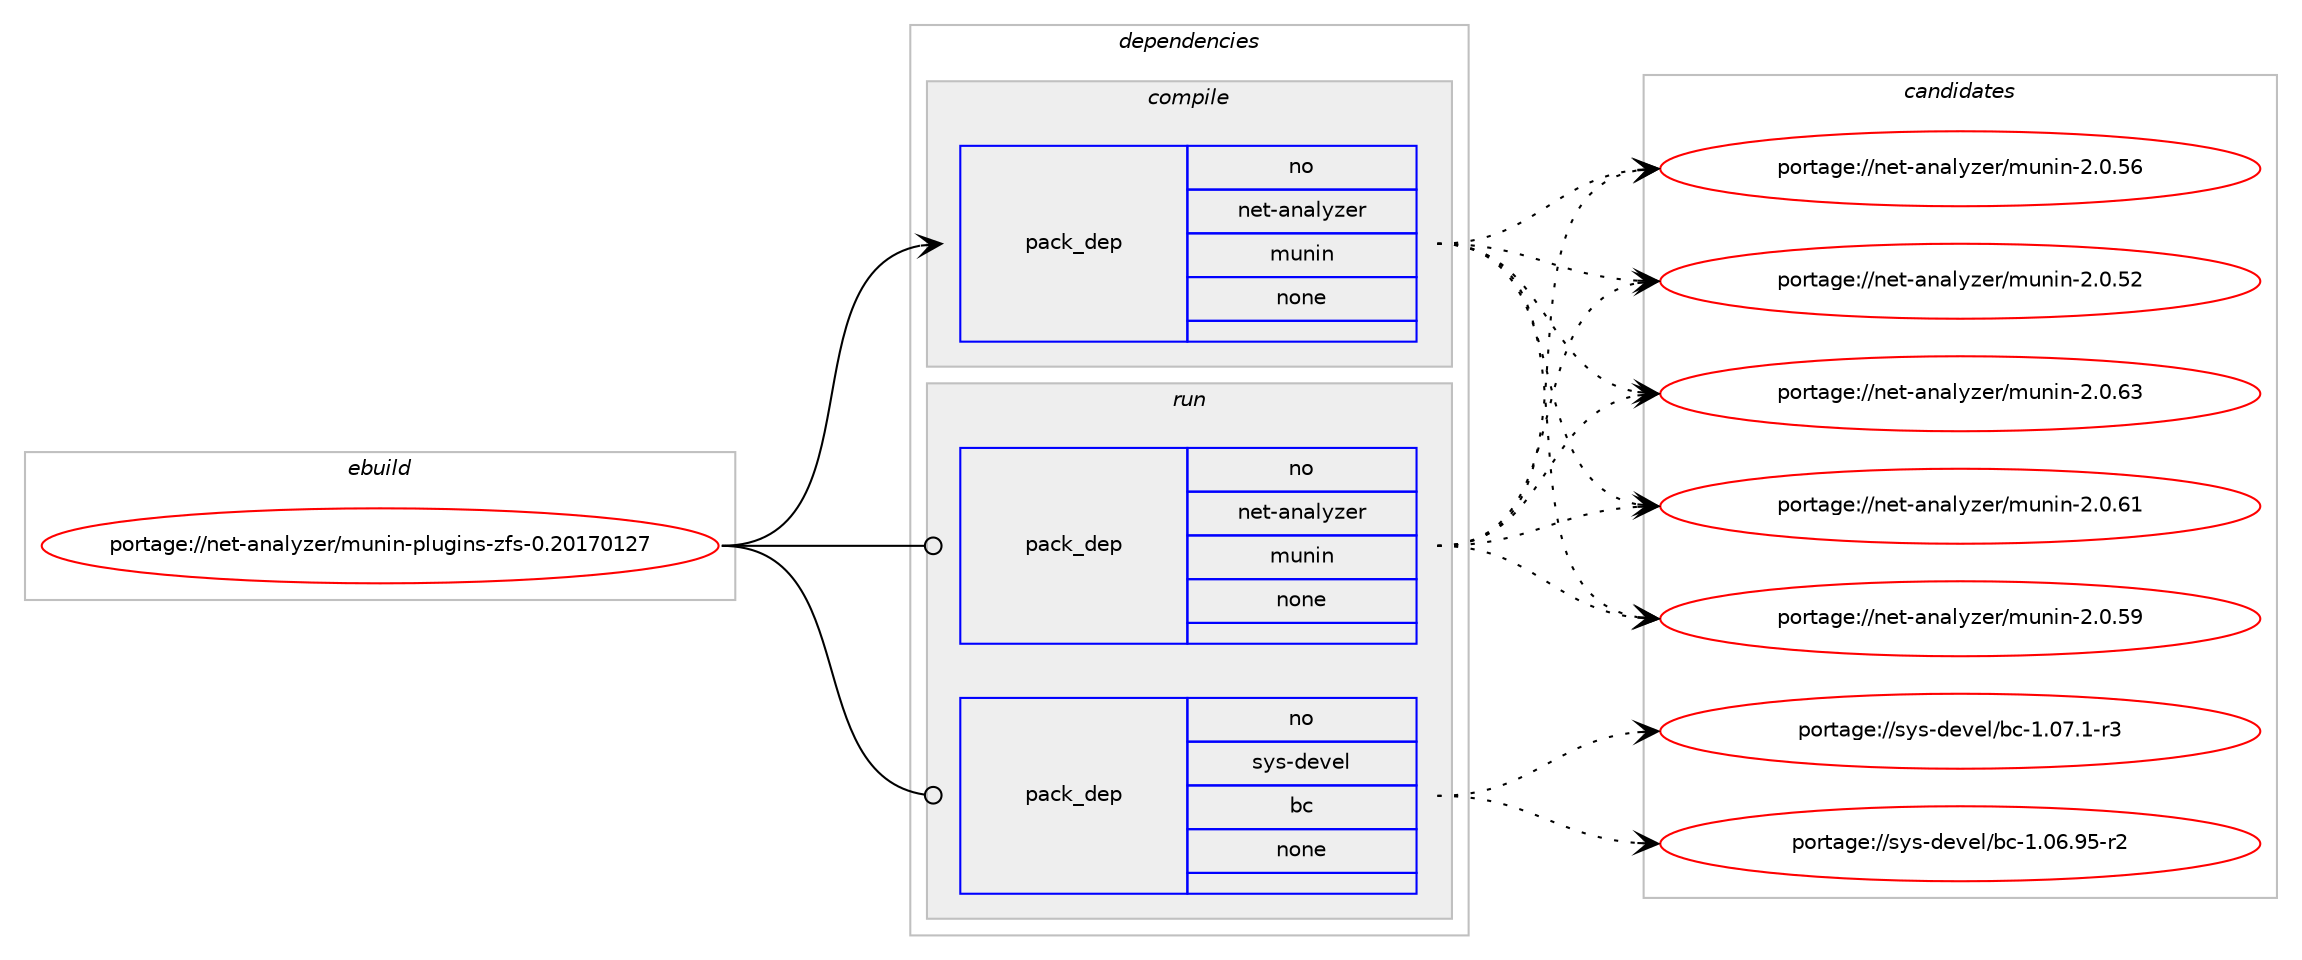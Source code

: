 digraph prolog {

# *************
# Graph options
# *************

newrank=true;
concentrate=true;
compound=true;
graph [rankdir=LR,fontname=Helvetica,fontsize=10,ranksep=1.5];#, ranksep=2.5, nodesep=0.2];
edge  [arrowhead=vee];
node  [fontname=Helvetica,fontsize=10];

# **********
# The ebuild
# **********

subgraph cluster_leftcol {
color=gray;
rank=same;
label=<<i>ebuild</i>>;
id [label="portage://net-analyzer/munin-plugins-zfs-0.20170127", color=red, width=4, href="../net-analyzer/munin-plugins-zfs-0.20170127.svg"];
}

# ****************
# The dependencies
# ****************

subgraph cluster_midcol {
color=gray;
label=<<i>dependencies</i>>;
subgraph cluster_compile {
fillcolor="#eeeeee";
style=filled;
label=<<i>compile</i>>;
subgraph pack6390 {
dependency7380 [label=<<TABLE BORDER="0" CELLBORDER="1" CELLSPACING="0" CELLPADDING="4" WIDTH="220"><TR><TD ROWSPAN="6" CELLPADDING="30">pack_dep</TD></TR><TR><TD WIDTH="110">no</TD></TR><TR><TD>net-analyzer</TD></TR><TR><TD>munin</TD></TR><TR><TD>none</TD></TR><TR><TD></TD></TR></TABLE>>, shape=none, color=blue];
}
id:e -> dependency7380:w [weight=20,style="solid",arrowhead="vee"];
}
subgraph cluster_compileandrun {
fillcolor="#eeeeee";
style=filled;
label=<<i>compile and run</i>>;
}
subgraph cluster_run {
fillcolor="#eeeeee";
style=filled;
label=<<i>run</i>>;
subgraph pack6391 {
dependency7381 [label=<<TABLE BORDER="0" CELLBORDER="1" CELLSPACING="0" CELLPADDING="4" WIDTH="220"><TR><TD ROWSPAN="6" CELLPADDING="30">pack_dep</TD></TR><TR><TD WIDTH="110">no</TD></TR><TR><TD>net-analyzer</TD></TR><TR><TD>munin</TD></TR><TR><TD>none</TD></TR><TR><TD></TD></TR></TABLE>>, shape=none, color=blue];
}
id:e -> dependency7381:w [weight=20,style="solid",arrowhead="odot"];
subgraph pack6392 {
dependency7382 [label=<<TABLE BORDER="0" CELLBORDER="1" CELLSPACING="0" CELLPADDING="4" WIDTH="220"><TR><TD ROWSPAN="6" CELLPADDING="30">pack_dep</TD></TR><TR><TD WIDTH="110">no</TD></TR><TR><TD>sys-devel</TD></TR><TR><TD>bc</TD></TR><TR><TD>none</TD></TR><TR><TD></TD></TR></TABLE>>, shape=none, color=blue];
}
id:e -> dependency7382:w [weight=20,style="solid",arrowhead="odot"];
}
}

# **************
# The candidates
# **************

subgraph cluster_choices {
rank=same;
color=gray;
label=<<i>candidates</i>>;

subgraph choice6390 {
color=black;
nodesep=1;
choice1101011164597110971081211221011144710911711010511045504648465451 [label="portage://net-analyzer/munin-2.0.63", color=red, width=4,href="../net-analyzer/munin-2.0.63.svg"];
choice1101011164597110971081211221011144710911711010511045504648465449 [label="portage://net-analyzer/munin-2.0.61", color=red, width=4,href="../net-analyzer/munin-2.0.61.svg"];
choice1101011164597110971081211221011144710911711010511045504648465357 [label="portage://net-analyzer/munin-2.0.59", color=red, width=4,href="../net-analyzer/munin-2.0.59.svg"];
choice1101011164597110971081211221011144710911711010511045504648465354 [label="portage://net-analyzer/munin-2.0.56", color=red, width=4,href="../net-analyzer/munin-2.0.56.svg"];
choice1101011164597110971081211221011144710911711010511045504648465350 [label="portage://net-analyzer/munin-2.0.52", color=red, width=4,href="../net-analyzer/munin-2.0.52.svg"];
dependency7380:e -> choice1101011164597110971081211221011144710911711010511045504648465451:w [style=dotted,weight="100"];
dependency7380:e -> choice1101011164597110971081211221011144710911711010511045504648465449:w [style=dotted,weight="100"];
dependency7380:e -> choice1101011164597110971081211221011144710911711010511045504648465357:w [style=dotted,weight="100"];
dependency7380:e -> choice1101011164597110971081211221011144710911711010511045504648465354:w [style=dotted,weight="100"];
dependency7380:e -> choice1101011164597110971081211221011144710911711010511045504648465350:w [style=dotted,weight="100"];
}
subgraph choice6391 {
color=black;
nodesep=1;
choice1101011164597110971081211221011144710911711010511045504648465451 [label="portage://net-analyzer/munin-2.0.63", color=red, width=4,href="../net-analyzer/munin-2.0.63.svg"];
choice1101011164597110971081211221011144710911711010511045504648465449 [label="portage://net-analyzer/munin-2.0.61", color=red, width=4,href="../net-analyzer/munin-2.0.61.svg"];
choice1101011164597110971081211221011144710911711010511045504648465357 [label="portage://net-analyzer/munin-2.0.59", color=red, width=4,href="../net-analyzer/munin-2.0.59.svg"];
choice1101011164597110971081211221011144710911711010511045504648465354 [label="portage://net-analyzer/munin-2.0.56", color=red, width=4,href="../net-analyzer/munin-2.0.56.svg"];
choice1101011164597110971081211221011144710911711010511045504648465350 [label="portage://net-analyzer/munin-2.0.52", color=red, width=4,href="../net-analyzer/munin-2.0.52.svg"];
dependency7381:e -> choice1101011164597110971081211221011144710911711010511045504648465451:w [style=dotted,weight="100"];
dependency7381:e -> choice1101011164597110971081211221011144710911711010511045504648465449:w [style=dotted,weight="100"];
dependency7381:e -> choice1101011164597110971081211221011144710911711010511045504648465357:w [style=dotted,weight="100"];
dependency7381:e -> choice1101011164597110971081211221011144710911711010511045504648465354:w [style=dotted,weight="100"];
dependency7381:e -> choice1101011164597110971081211221011144710911711010511045504648465350:w [style=dotted,weight="100"];
}
subgraph choice6392 {
color=black;
nodesep=1;
choice11512111545100101118101108479899454946485546494511451 [label="portage://sys-devel/bc-1.07.1-r3", color=red, width=4,href="../sys-devel/bc-1.07.1-r3.svg"];
choice1151211154510010111810110847989945494648544657534511450 [label="portage://sys-devel/bc-1.06.95-r2", color=red, width=4,href="../sys-devel/bc-1.06.95-r2.svg"];
dependency7382:e -> choice11512111545100101118101108479899454946485546494511451:w [style=dotted,weight="100"];
dependency7382:e -> choice1151211154510010111810110847989945494648544657534511450:w [style=dotted,weight="100"];
}
}

}
